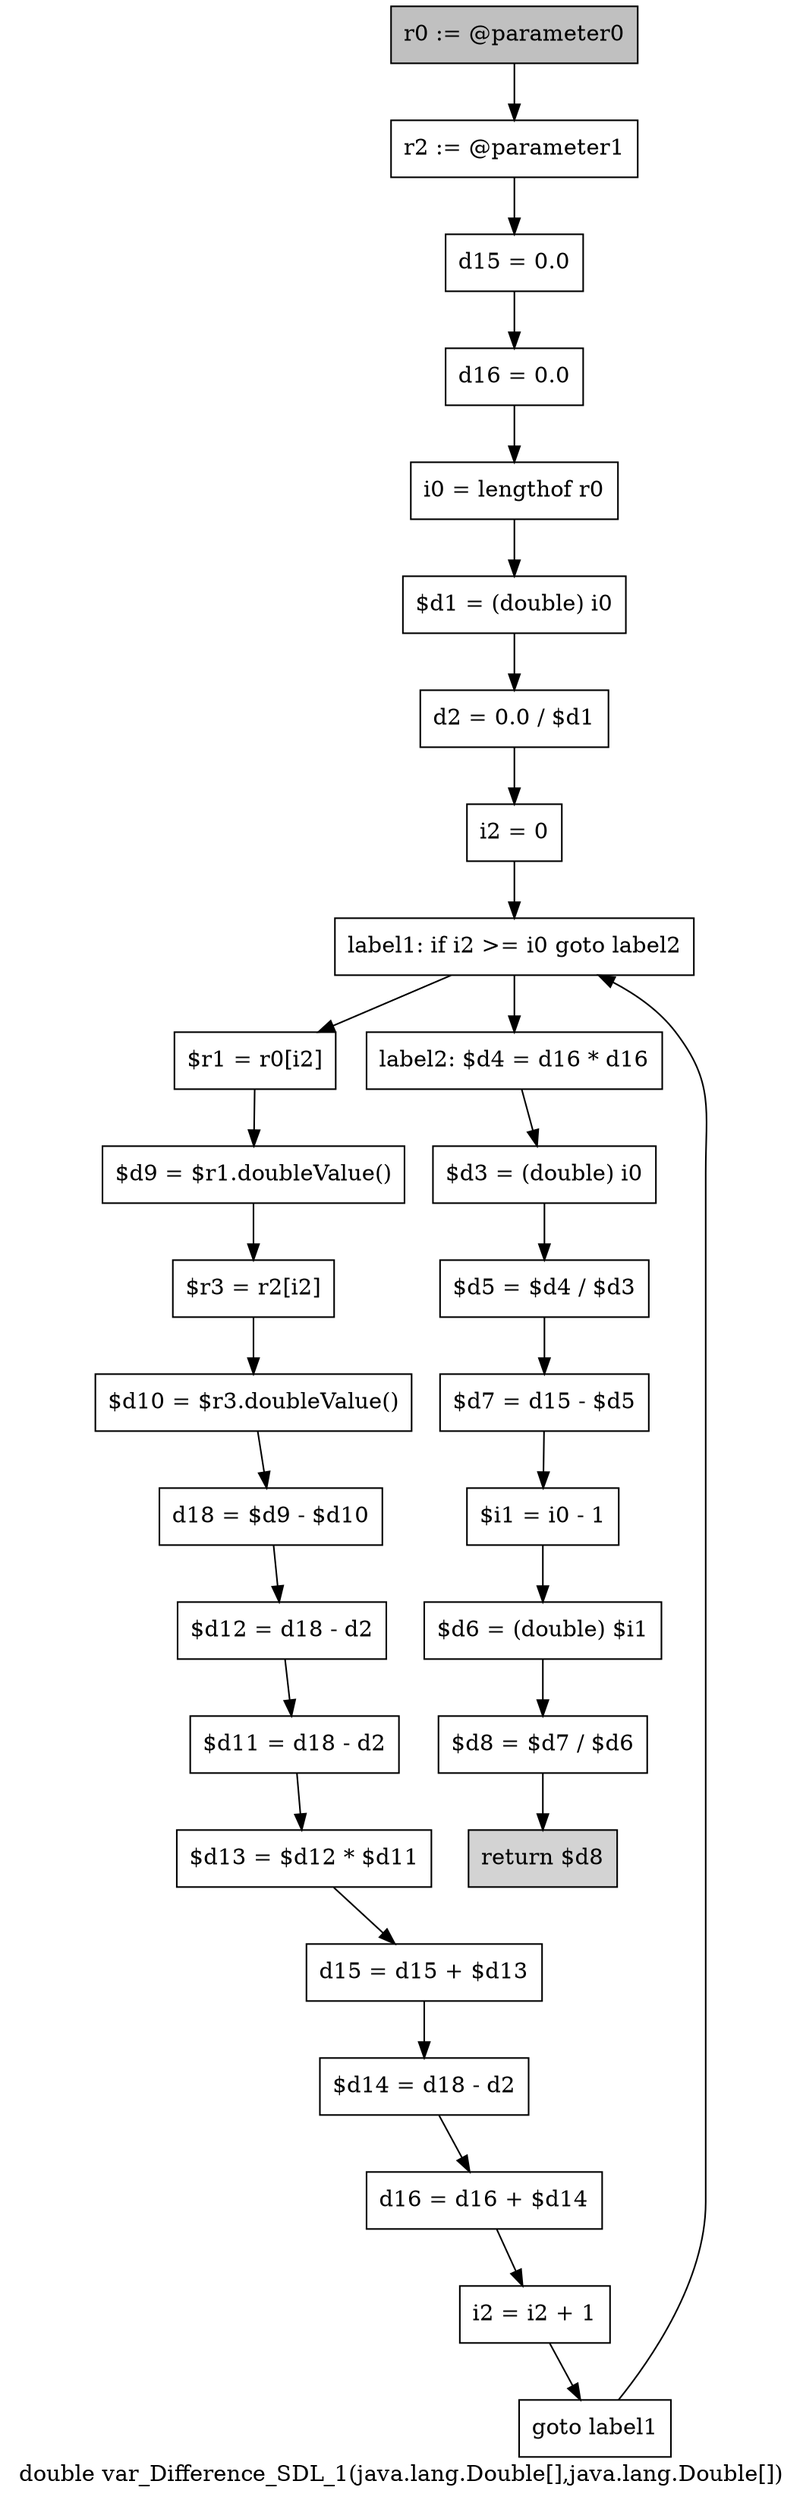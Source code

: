 digraph "double var_Difference_SDL_1(java.lang.Double[],java.lang.Double[])" {
    label="double var_Difference_SDL_1(java.lang.Double[],java.lang.Double[])";
    node [shape=box];
    "0" [style=filled,fillcolor=gray,label="r0 := @parameter0",];
    "1" [label="r2 := @parameter1",];
    "0"->"1";
    "2" [label="d15 = 0.0",];
    "1"->"2";
    "3" [label="d16 = 0.0",];
    "2"->"3";
    "4" [label="i0 = lengthof r0",];
    "3"->"4";
    "5" [label="$d1 = (double) i0",];
    "4"->"5";
    "6" [label="d2 = 0.0 / $d1",];
    "5"->"6";
    "7" [label="i2 = 0",];
    "6"->"7";
    "8" [label="label1: if i2 >= i0 goto label2",];
    "7"->"8";
    "9" [label="$r1 = r0[i2]",];
    "8"->"9";
    "22" [label="label2: $d4 = d16 * d16",];
    "8"->"22";
    "10" [label="$d9 = $r1.doubleValue()",];
    "9"->"10";
    "11" [label="$r3 = r2[i2]",];
    "10"->"11";
    "12" [label="$d10 = $r3.doubleValue()",];
    "11"->"12";
    "13" [label="d18 = $d9 - $d10",];
    "12"->"13";
    "14" [label="$d12 = d18 - d2",];
    "13"->"14";
    "15" [label="$d11 = d18 - d2",];
    "14"->"15";
    "16" [label="$d13 = $d12 * $d11",];
    "15"->"16";
    "17" [label="d15 = d15 + $d13",];
    "16"->"17";
    "18" [label="$d14 = d18 - d2",];
    "17"->"18";
    "19" [label="d16 = d16 + $d14",];
    "18"->"19";
    "20" [label="i2 = i2 + 1",];
    "19"->"20";
    "21" [label="goto label1",];
    "20"->"21";
    "21"->"8";
    "23" [label="$d3 = (double) i0",];
    "22"->"23";
    "24" [label="$d5 = $d4 / $d3",];
    "23"->"24";
    "25" [label="$d7 = d15 - $d5",];
    "24"->"25";
    "26" [label="$i1 = i0 - 1",];
    "25"->"26";
    "27" [label="$d6 = (double) $i1",];
    "26"->"27";
    "28" [label="$d8 = $d7 / $d6",];
    "27"->"28";
    "29" [style=filled,fillcolor=lightgray,label="return $d8",];
    "28"->"29";
}
